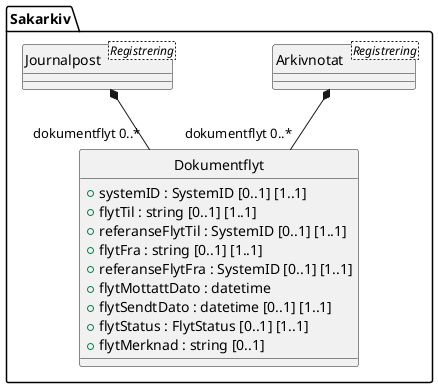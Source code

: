 @startuml
skinparam nodesep 100
hide circle
class Sakarkiv.Dokumentflyt {
  +systemID : SystemID [0..1] [1..1]
  +flytTil : string [0..1] [1..1]
  +referanseFlytTil : SystemID [0..1] [1..1]
  +flytFra : string [0..1] [1..1]
  +referanseFlytFra : SystemID [0..1] [1..1]
  +flytMottattDato : datetime
  +flytSendtDato : datetime [0..1] [1..1]
  +flytStatus : FlytStatus [0..1] [1..1]
  +flytMerknad : string [0..1]
}
class Sakarkiv.Arkivnotat <Registrering> {
}
Sakarkiv.Arkivnotat *-- "dokumentflyt 0..*" Sakarkiv.Dokumentflyt
class Sakarkiv.Journalpost <Registrering> {
}
Sakarkiv.Journalpost *-- "dokumentflyt 0..*" Sakarkiv.Dokumentflyt
@enduml
